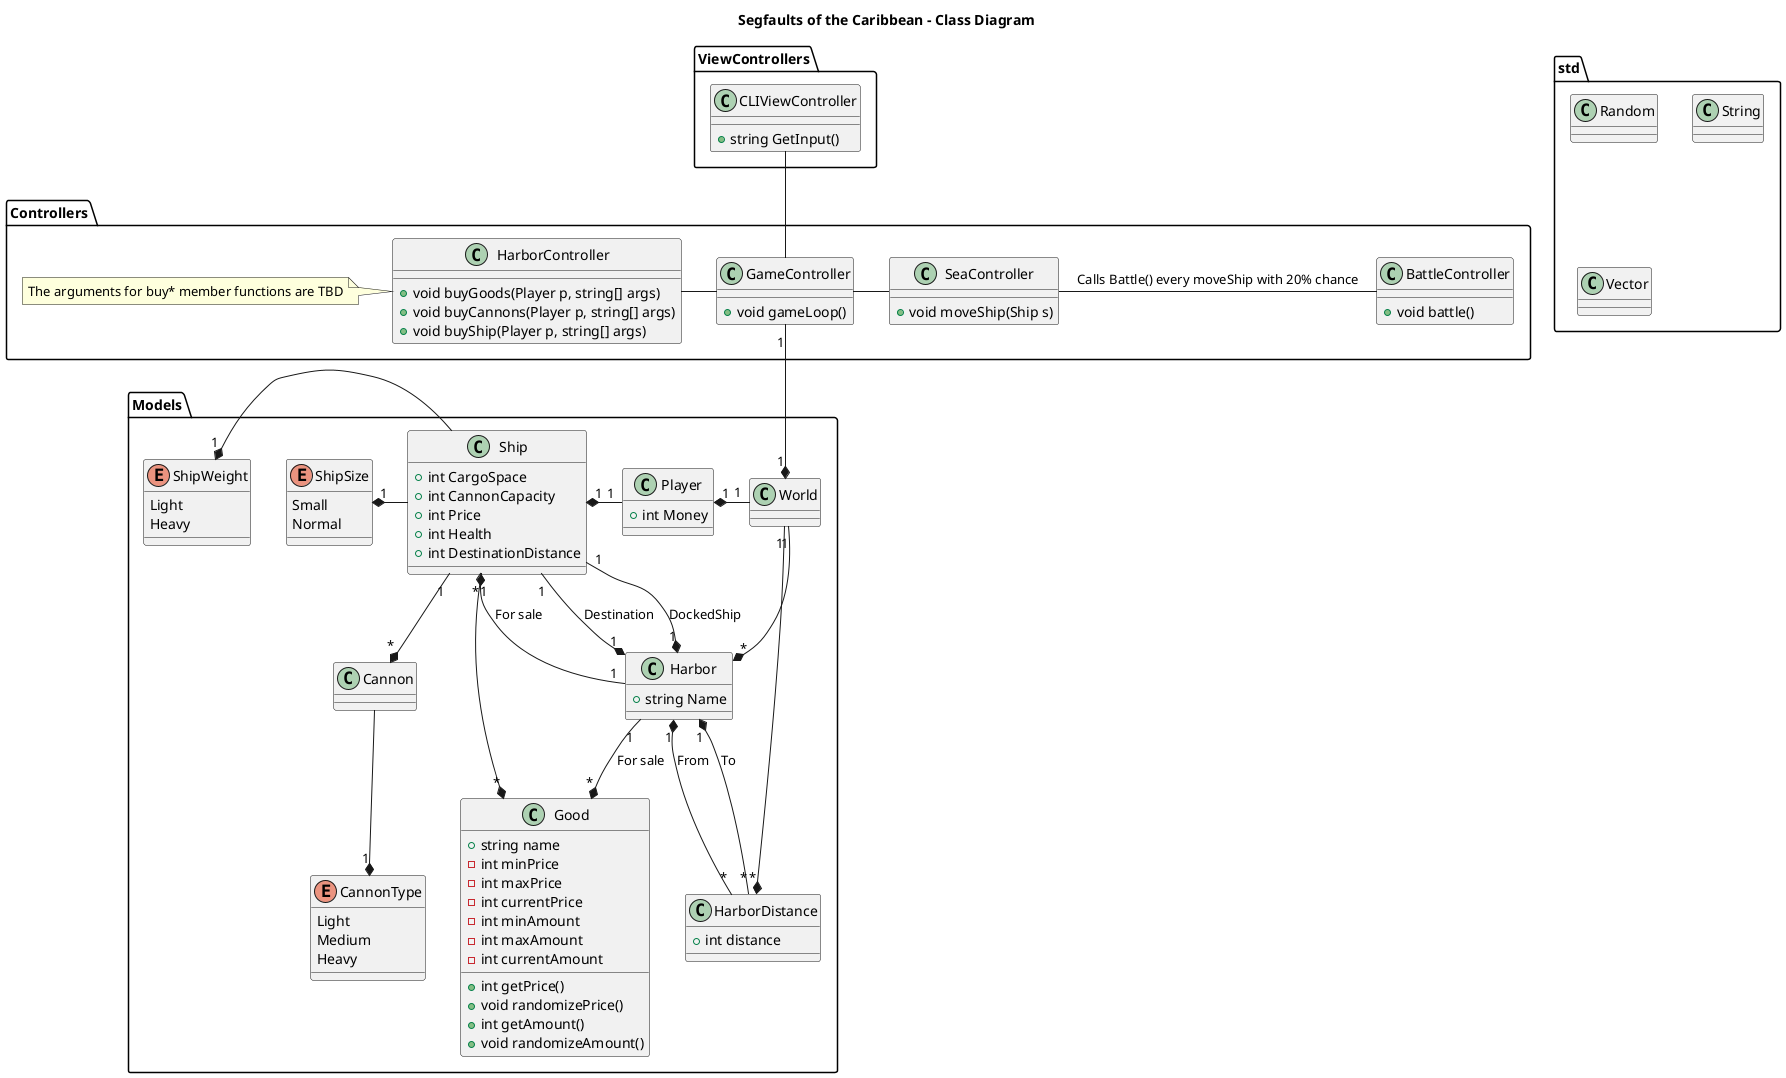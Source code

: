 @startuml
title Segfaults of the Caribbean - Class Diagram

' Model layer
package Models {
    class Player {
        +int Money
    }
    class Ship {
        +int CargoSpace
        +int CannonCapacity
        +int Price
        +int Health
        +int DestinationDistance
    }
    class Cannon
    enum CannonType {
        Light
        Medium
        Heavy
    }
    class World
    class Harbor {
        +string Name
    }
    class HarborDistance {
        +int distance
    }
    class Good {
        +string name
        -int minPrice
        -int maxPrice
        -int currentPrice
        -int minAmount
        -int maxAmount
        -int currentAmount
        +int getPrice()
        +void randomizePrice()
        +int getAmount()
        +void randomizeAmount()
    }
    enum ShipWeight {
        Light
        Heavy
    }
    enum ShipSize {
        Small
        Normal
    }
}

' Controller layer
package Controllers {  
    class HarborController {
        +void buyGoods(Player p, string[] args)
        +void buyCannons(Player p, string[] args)
        +void buyShip(Player p, string[] args)
    }
    note left of HarborController: The arguments for buy* member functions are TBD
    class BattleController {
        +void battle()
    }
    class SeaController {
        +void moveShip(Ship s)
    }
    class GameController {
        +void gameLoop()
    }
}

' View layer
package ViewControllers {
    class CLIViewController {
        +string GetInput()
    }
}

' std layer
package std {
    class Random {

    }
    class String {
        
    }
    class Vector {

    }
}

' Relationships
' Model > Model relationships
ShipSize "1" *-right- Ship
ShipWeight "1" *-right- Ship
Cannon "*" *-up- "1" Ship
Ship "1" *-right- "1" Player
Ship "*" *-right- "1" Harbor : For sale
CannonType "1" *-up- Cannon
Good "*" *-up- "1" Harbor : For sale
Good "*" *-up- "1" Ship
Player "1" *-right- "1" World
Harbor "*" *-up- "1" World
HarborDistance "*" *-left- "1" World
Harbor "1" *-down- "1" Ship : Destination
Harbor "1" *-down- "1" Ship : DockedShip
Harbor "1" *-down- "*" HarborDistance : From
Harbor "1" *-down- "*" HarborDistance : To

' Model > Controller relationships
World "1" *-up- "1" GameController

' Controller > Controller relationships
SeaController -right- BattleController : Calls Battle() every moveShip with 20% chance
SeaController -left- GameController
HarborController -right- GameController

' Controller > View relationships
CLIViewController -down- GameController

@enduml
